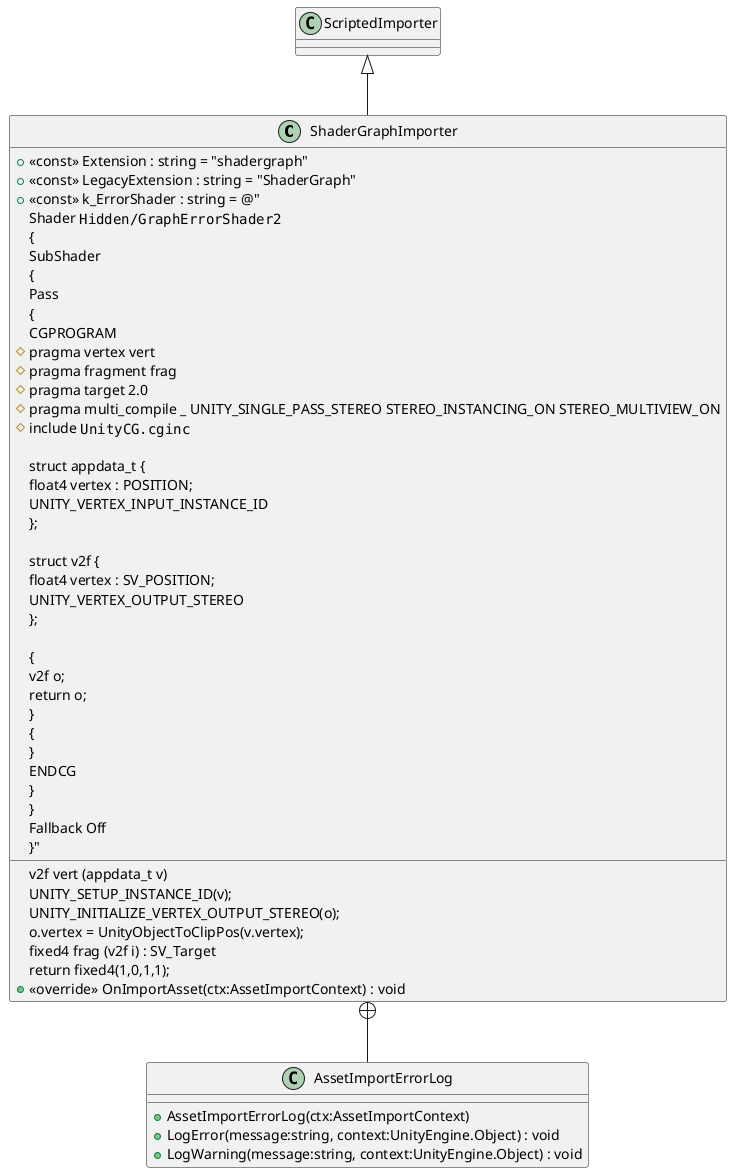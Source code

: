 @startuml
class ShaderGraphImporter {
    + <<const>> Extension : string = "shadergraph"
    + <<const>> LegacyExtension : string = "ShaderGraph"
    + <<const>> k_ErrorShader : string = @"
Shader ""Hidden/GraphErrorShader2""
{
    SubShader
    {
        Pass
        {
            CGPROGRAM
            #pragma vertex vert
            #pragma fragment frag
            #pragma target 2.0
            #pragma multi_compile _ UNITY_SINGLE_PASS_STEREO STEREO_INSTANCING_ON STEREO_MULTIVIEW_ON
            #include ""UnityCG.cginc""

            struct appdata_t {
                float4 vertex : POSITION;
                UNITY_VERTEX_INPUT_INSTANCE_ID
            &#125;;

            struct v2f {
                float4 vertex : SV_POSITION;
                UNITY_VERTEX_OUTPUT_STEREO
            &#125;;

            v2f vert (appdata_t v)
            {
                v2f o;
                UNITY_SETUP_INSTANCE_ID(v);
                UNITY_INITIALIZE_VERTEX_OUTPUT_STEREO(o);
                o.vertex = UnityObjectToClipPos(v.vertex);
                return o;
            &#125;
            fixed4 frag (v2f i) : SV_Target
            {
                return fixed4(1,0,1,1);
            &#125;
            ENDCG
        &#125;
    &#125;
    Fallback Off
&#125;"
    + <<override>> OnImportAsset(ctx:AssetImportContext) : void
}
class AssetImportErrorLog {
    + AssetImportErrorLog(ctx:AssetImportContext)
    + LogError(message:string, context:UnityEngine.Object) : void
    + LogWarning(message:string, context:UnityEngine.Object) : void
}
ScriptedImporter <|-- ShaderGraphImporter
ShaderGraphImporter +-- AssetImportErrorLog
@enduml
